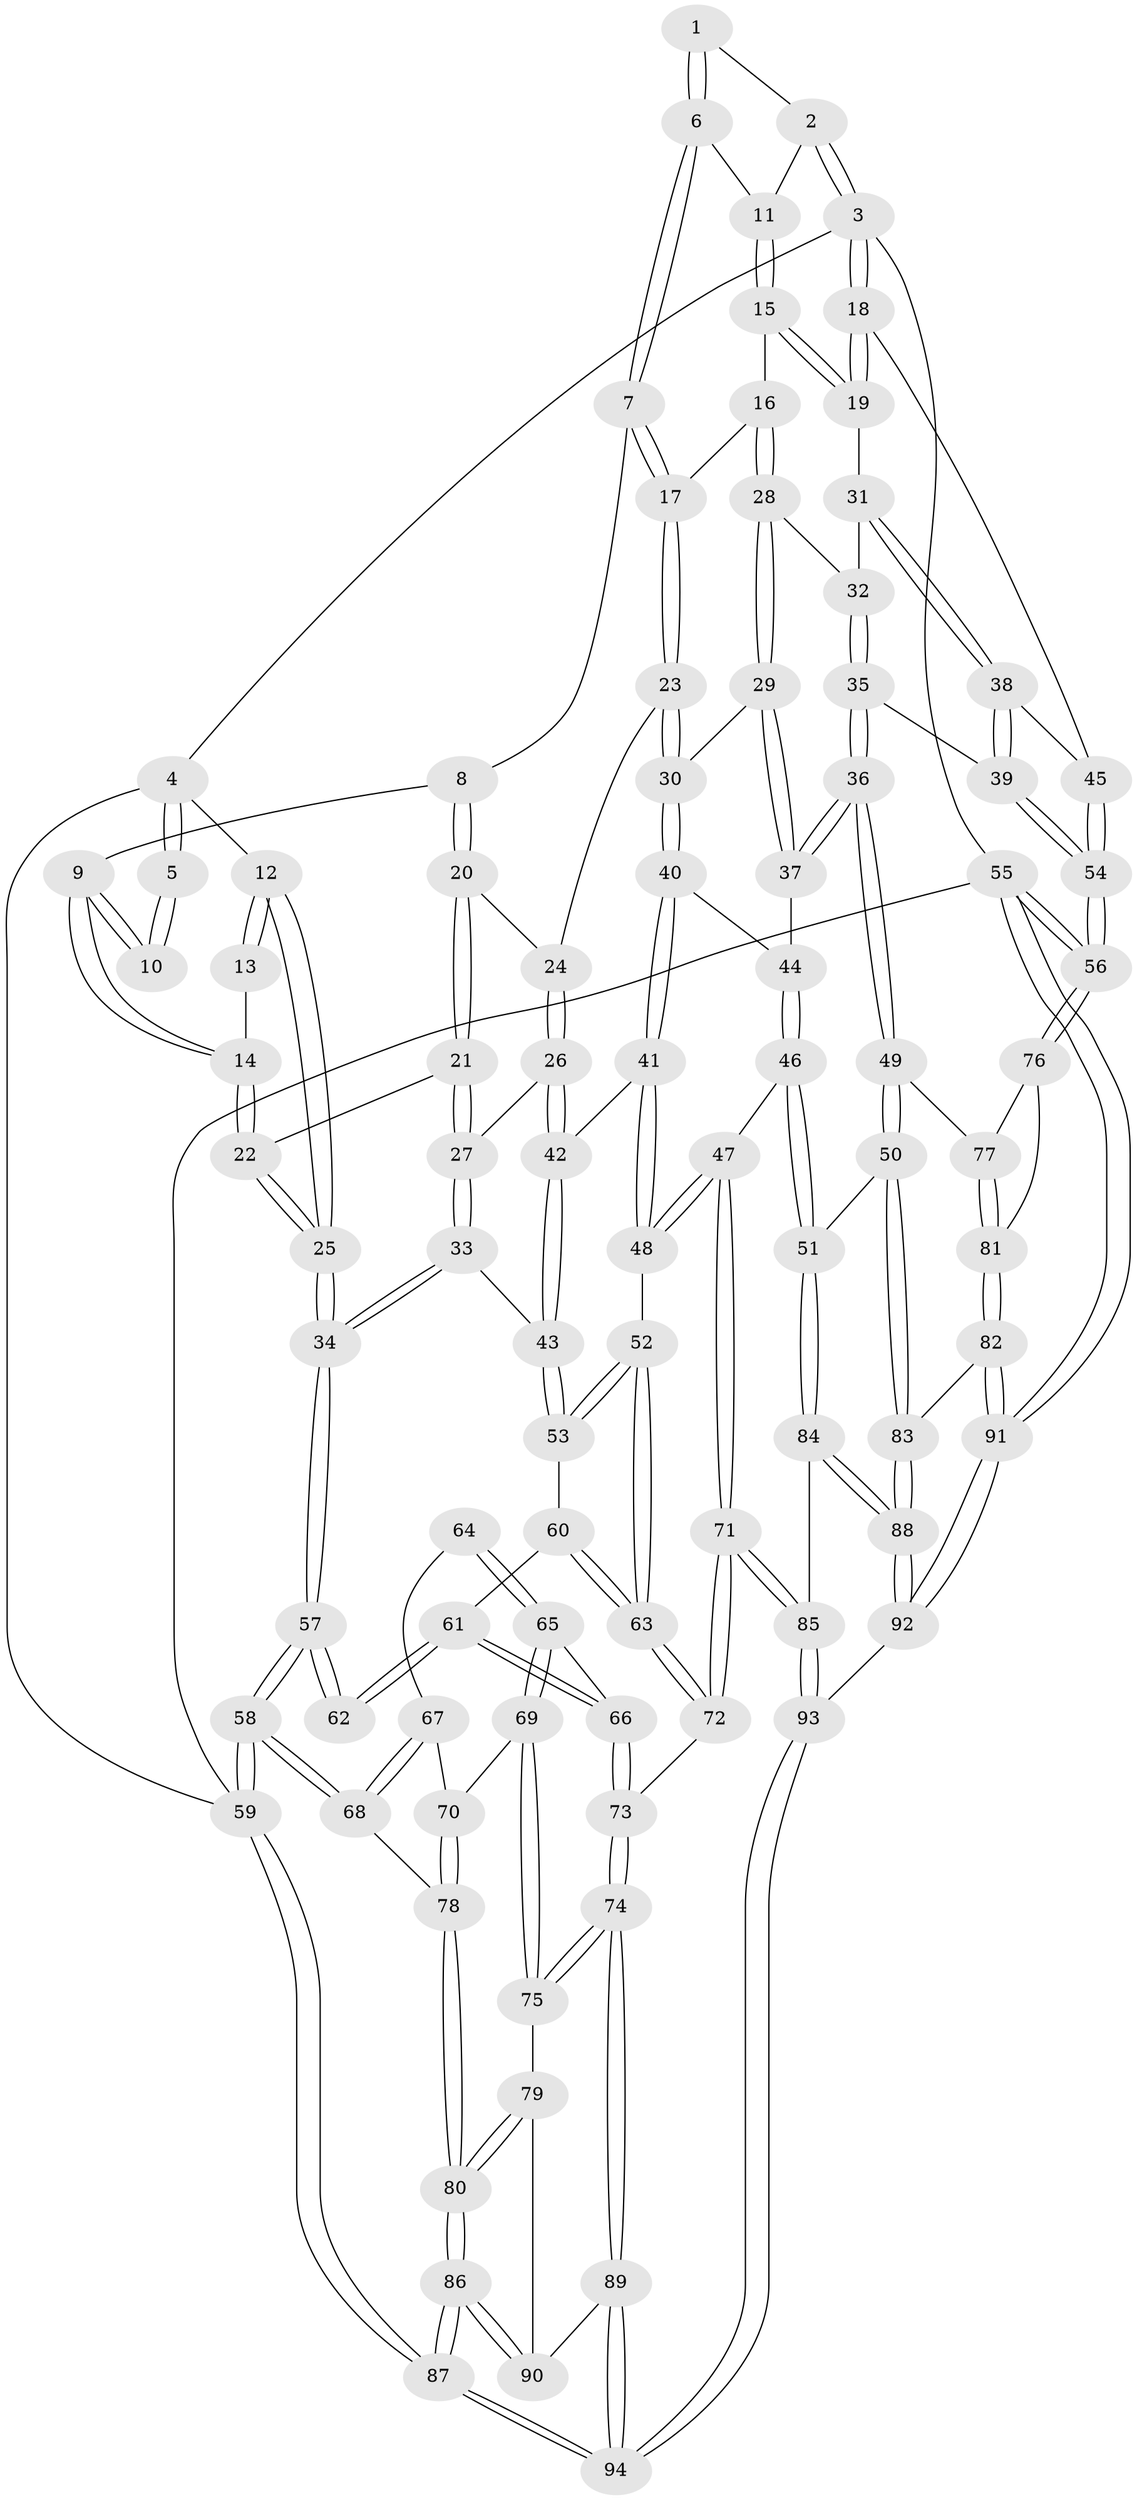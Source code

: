 // coarse degree distribution, {3: 0.5263157894736842, 4: 0.3684210526315789, 5: 0.05263157894736842, 2: 0.05263157894736842}
// Generated by graph-tools (version 1.1) at 2025/54/03/04/25 22:54:20]
// undirected, 94 vertices, 232 edges
graph export_dot {
  node [color=gray90,style=filled];
  1 [pos="+0.656994629259836+0"];
  2 [pos="+1+0"];
  3 [pos="+1+0"];
  4 [pos="+0+0"];
  5 [pos="+0.3195421648810393+0"];
  6 [pos="+0.682859391008222+0.07577561790027121"];
  7 [pos="+0.5968243771631735+0.16994183609974242"];
  8 [pos="+0.5685831109253578+0.174920654751552"];
  9 [pos="+0.37374774007001826+0.06324772467998223"];
  10 [pos="+0.33955384520360876+0"];
  11 [pos="+0.8089158887189967+0.1322700883063789"];
  12 [pos="+0+0.2302911057834932"];
  13 [pos="+0.20339685903416527+0.1262050311778371"];
  14 [pos="+0.30130373838377683+0.24797662224790146"];
  15 [pos="+0.8368102088242497+0.16210904729044076"];
  16 [pos="+0.7361509853122523+0.32486448554673447"];
  17 [pos="+0.6533883005259088+0.26021100046357987"];
  18 [pos="+1+0.23926009641761664"];
  19 [pos="+1+0.24653043926102386"];
  20 [pos="+0.5084626748003734+0.264976641902572"];
  21 [pos="+0.30881047801991335+0.2930491185420805"];
  22 [pos="+0.2937901840556909+0.27480216094405086"];
  23 [pos="+0.5638157261270712+0.39339245385076077"];
  24 [pos="+0.5203507843760458+0.33372834037858434"];
  25 [pos="+0+0.2809110489553175"];
  26 [pos="+0.39345140623122704+0.3967230486499489"];
  27 [pos="+0.3138280292639227+0.3108781741569377"];
  28 [pos="+0.7441421117768955+0.3509588254260243"];
  29 [pos="+0.6815434042546641+0.4263488788763122"];
  30 [pos="+0.5652221774388726+0.3984842047722374"];
  31 [pos="+0.8791898308482625+0.37073138164627123"];
  32 [pos="+0.8257007116434139+0.3797133825202134"];
  33 [pos="+0.23340882433263085+0.5089749927302644"];
  34 [pos="+0+0.3811360417321769"];
  35 [pos="+0.8031805773040479+0.615570091945263"];
  36 [pos="+0.8020433878534113+0.6161491866291687"];
  37 [pos="+0.688917733775432+0.4990375086335469"];
  38 [pos="+0.9078364770383242+0.5390641632359501"];
  39 [pos="+0.8603349911504994+0.60564751378253"];
  40 [pos="+0.4947451747371159+0.492759939675463"];
  41 [pos="+0.467177789793079+0.501728750728981"];
  42 [pos="+0.43076359276938514+0.4843842023412074"];
  43 [pos="+0.26846520308328997+0.5577021786781756"];
  44 [pos="+0.5928740707688595+0.5421205115572273"];
  45 [pos="+1+0.345578366579269"];
  46 [pos="+0.6049081359587045+0.7033979948916288"];
  47 [pos="+0.5410876228668017+0.6853373383787448"];
  48 [pos="+0.46439010262764274+0.6450414774338546"];
  49 [pos="+0.770688082700065+0.6699222455492174"];
  50 [pos="+0.6467586728573496+0.7258158651354732"];
  51 [pos="+0.6287671954922023+0.7225412392454293"];
  52 [pos="+0.4240193001412826+0.6643677938218384"];
  53 [pos="+0.2682362821170283+0.5681170206122949"];
  54 [pos="+1+0.7610162289853313"];
  55 [pos="+1+1"];
  56 [pos="+1+1"];
  57 [pos="+0+0.49902283307317313"];
  58 [pos="+0+0.6317878183118082"];
  59 [pos="+0+1"];
  60 [pos="+0.25604361396997954+0.5940034619483014"];
  61 [pos="+0.22244145697349393+0.6539650159888772"];
  62 [pos="+0.07867117814261+0.6139303393326279"];
  63 [pos="+0.38444353146294713+0.7288594799116688"];
  64 [pos="+0.11515462772486137+0.698810247302206"];
  65 [pos="+0.18085732747001254+0.7071910033815585"];
  66 [pos="+0.2226914112804356+0.6662351831239237"];
  67 [pos="+0.10065141762671247+0.7092328596153649"];
  68 [pos="+0+0.7232617096539499"];
  69 [pos="+0.14960791736497117+0.7640126576507269"];
  70 [pos="+0.13396695735502737+0.7602619217960485"];
  71 [pos="+0.4066420674895443+0.8393063354536031"];
  72 [pos="+0.34724323059165046+0.8048136160930167"];
  73 [pos="+0.3300265542722956+0.806657966273968"];
  74 [pos="+0.3093743776336405+0.8245907565392999"];
  75 [pos="+0.15841916652553314+0.804328201239617"];
  76 [pos="+0.8665999586397046+0.7952029262421643"];
  77 [pos="+0.7862560545970737+0.6967852197270178"];
  78 [pos="+0.03263641642353688+0.7561570408895827"];
  79 [pos="+0.1513171807470294+0.8150873778277824"];
  80 [pos="+0.07989291503553844+0.8390500010743986"];
  81 [pos="+0.7747222494399549+0.8516137641913855"];
  82 [pos="+0.771976243812184+0.8584841600978398"];
  83 [pos="+0.6617822056803007+0.786299085499035"];
  84 [pos="+0.48601639788027867+0.8816846996895821"];
  85 [pos="+0.4502742201853216+0.8768953691221612"];
  86 [pos="+0.01593658083546416+1"];
  87 [pos="+0+1"];
  88 [pos="+0.6703793343316876+1"];
  89 [pos="+0.24217450262374116+0.9535266582879789"];
  90 [pos="+0.15876384039726296+0.8542966634165655"];
  91 [pos="+0.8601193059911482+1"];
  92 [pos="+0.761773340134554+1"];
  93 [pos="+0.25802471720331693+1"];
  94 [pos="+0.1669561794720515+1"];
  1 -- 2;
  1 -- 6;
  1 -- 6;
  2 -- 3;
  2 -- 3;
  2 -- 11;
  3 -- 4;
  3 -- 18;
  3 -- 18;
  3 -- 55;
  4 -- 5;
  4 -- 5;
  4 -- 12;
  4 -- 59;
  5 -- 10;
  5 -- 10;
  6 -- 7;
  6 -- 7;
  6 -- 11;
  7 -- 8;
  7 -- 17;
  7 -- 17;
  8 -- 9;
  8 -- 20;
  8 -- 20;
  9 -- 10;
  9 -- 10;
  9 -- 14;
  9 -- 14;
  11 -- 15;
  11 -- 15;
  12 -- 13;
  12 -- 13;
  12 -- 25;
  12 -- 25;
  13 -- 14;
  14 -- 22;
  14 -- 22;
  15 -- 16;
  15 -- 19;
  15 -- 19;
  16 -- 17;
  16 -- 28;
  16 -- 28;
  17 -- 23;
  17 -- 23;
  18 -- 19;
  18 -- 19;
  18 -- 45;
  19 -- 31;
  20 -- 21;
  20 -- 21;
  20 -- 24;
  21 -- 22;
  21 -- 27;
  21 -- 27;
  22 -- 25;
  22 -- 25;
  23 -- 24;
  23 -- 30;
  23 -- 30;
  24 -- 26;
  24 -- 26;
  25 -- 34;
  25 -- 34;
  26 -- 27;
  26 -- 42;
  26 -- 42;
  27 -- 33;
  27 -- 33;
  28 -- 29;
  28 -- 29;
  28 -- 32;
  29 -- 30;
  29 -- 37;
  29 -- 37;
  30 -- 40;
  30 -- 40;
  31 -- 32;
  31 -- 38;
  31 -- 38;
  32 -- 35;
  32 -- 35;
  33 -- 34;
  33 -- 34;
  33 -- 43;
  34 -- 57;
  34 -- 57;
  35 -- 36;
  35 -- 36;
  35 -- 39;
  36 -- 37;
  36 -- 37;
  36 -- 49;
  36 -- 49;
  37 -- 44;
  38 -- 39;
  38 -- 39;
  38 -- 45;
  39 -- 54;
  39 -- 54;
  40 -- 41;
  40 -- 41;
  40 -- 44;
  41 -- 42;
  41 -- 48;
  41 -- 48;
  42 -- 43;
  42 -- 43;
  43 -- 53;
  43 -- 53;
  44 -- 46;
  44 -- 46;
  45 -- 54;
  45 -- 54;
  46 -- 47;
  46 -- 51;
  46 -- 51;
  47 -- 48;
  47 -- 48;
  47 -- 71;
  47 -- 71;
  48 -- 52;
  49 -- 50;
  49 -- 50;
  49 -- 77;
  50 -- 51;
  50 -- 83;
  50 -- 83;
  51 -- 84;
  51 -- 84;
  52 -- 53;
  52 -- 53;
  52 -- 63;
  52 -- 63;
  53 -- 60;
  54 -- 56;
  54 -- 56;
  55 -- 56;
  55 -- 56;
  55 -- 91;
  55 -- 91;
  55 -- 59;
  56 -- 76;
  56 -- 76;
  57 -- 58;
  57 -- 58;
  57 -- 62;
  57 -- 62;
  58 -- 59;
  58 -- 59;
  58 -- 68;
  58 -- 68;
  59 -- 87;
  59 -- 87;
  60 -- 61;
  60 -- 63;
  60 -- 63;
  61 -- 62;
  61 -- 62;
  61 -- 66;
  61 -- 66;
  63 -- 72;
  63 -- 72;
  64 -- 65;
  64 -- 65;
  64 -- 67;
  65 -- 66;
  65 -- 69;
  65 -- 69;
  66 -- 73;
  66 -- 73;
  67 -- 68;
  67 -- 68;
  67 -- 70;
  68 -- 78;
  69 -- 70;
  69 -- 75;
  69 -- 75;
  70 -- 78;
  70 -- 78;
  71 -- 72;
  71 -- 72;
  71 -- 85;
  71 -- 85;
  72 -- 73;
  73 -- 74;
  73 -- 74;
  74 -- 75;
  74 -- 75;
  74 -- 89;
  74 -- 89;
  75 -- 79;
  76 -- 77;
  76 -- 81;
  77 -- 81;
  77 -- 81;
  78 -- 80;
  78 -- 80;
  79 -- 80;
  79 -- 80;
  79 -- 90;
  80 -- 86;
  80 -- 86;
  81 -- 82;
  81 -- 82;
  82 -- 83;
  82 -- 91;
  82 -- 91;
  83 -- 88;
  83 -- 88;
  84 -- 85;
  84 -- 88;
  84 -- 88;
  85 -- 93;
  85 -- 93;
  86 -- 87;
  86 -- 87;
  86 -- 90;
  86 -- 90;
  87 -- 94;
  87 -- 94;
  88 -- 92;
  88 -- 92;
  89 -- 90;
  89 -- 94;
  89 -- 94;
  91 -- 92;
  91 -- 92;
  92 -- 93;
  93 -- 94;
  93 -- 94;
}
